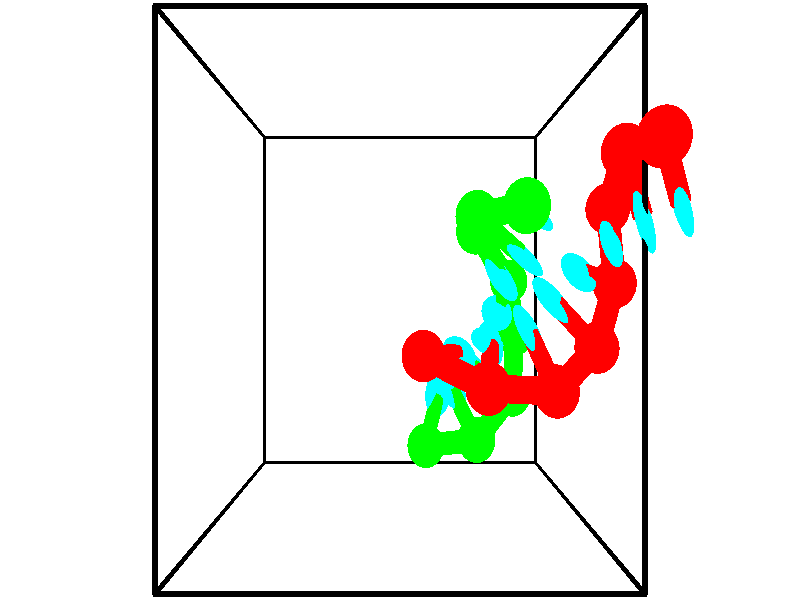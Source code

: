 // switches for output
#declare DRAW_BASES = 1; // possible values are 0, 1; only relevant for DNA ribbons
#declare DRAW_BASES_TYPE = 3; // possible values are 1, 2, 3; only relevant for DNA ribbons
#declare DRAW_FOG = 0; // set to 1 to enable fog

#include "colors.inc"

#include "transforms.inc"
background { rgb <1, 1, 1>}

#default {
   normal{
       ripples 0.25
       frequency 0.20
       turbulence 0.2
       lambda 5
   }
	finish {
		phong 0.1
		phong_size 40.
	}
}

// original window dimensions: 1024x640


// camera settings

camera {
	sky <-0, 1, 0>
	up <-0, 1, 0>
	right 1.6 * <1, 0, 0>
	location <2.5, 2.5, 11.1562>
	look_at <2.5, 2.5, 2.5>
	direction <0, 0, -8.6562>
	angle 67.0682
}


# declare cpy_camera_pos = <2.5, 2.5, 11.1562>;
# if (DRAW_FOG = 1)
fog {
	fog_type 2
	up vnormalize(cpy_camera_pos)
	color rgbt<1,1,1,0.3>
	distance 1e-5
	fog_alt 3e-3
	fog_offset 4
}
# end


// LIGHTS

# declare lum = 6;
global_settings {
	ambient_light rgb lum * <0.05, 0.05, 0.05>
	max_trace_level 15
}# declare cpy_direct_light_amount = 0.25;
light_source
{	1000 * <-1, -1, 1>,
	rgb lum * cpy_direct_light_amount
	parallel
}

light_source
{	1000 * <1, 1, -1>,
	rgb lum * cpy_direct_light_amount
	parallel
}

// strand 0

// nucleotide -1

// particle -1
sphere {
	<5.033803, 3.805883, 5.361269> 0.250000
	pigment { color rgbt <1,0,0,0> }
	no_shadow
}
cylinder {
	<5.223301, 3.510592, 5.169191>,  <5.337000, 3.333417, 5.053945>, 0.100000
	pigment { color rgbt <1,0,0,0> }
	no_shadow
}
cylinder {
	<5.223301, 3.510592, 5.169191>,  <5.033803, 3.805883, 5.361269>, 0.100000
	pigment { color rgbt <1,0,0,0> }
	no_shadow
}

// particle -1
sphere {
	<5.223301, 3.510592, 5.169191> 0.100000
	pigment { color rgbt <1,0,0,0> }
	no_shadow
}
sphere {
	0, 1
	scale<0.080000,0.200000,0.300000>
	matrix <-0.872763, -0.320696, -0.368021,
		0.117687, 0.593442, -0.796226,
		0.473745, -0.738228, -0.480192,
		5.365425, 3.289123, 5.025134>
	pigment { color rgbt <0,1,1,0> }
	no_shadow
}
cylinder {
	<4.928009, 3.835247, 4.649916>,  <5.033803, 3.805883, 5.361269>, 0.130000
	pigment { color rgbt <1,0,0,0> }
	no_shadow
}

// nucleotide -1

// particle -1
sphere {
	<4.928009, 3.835247, 4.649916> 0.250000
	pigment { color rgbt <1,0,0,0> }
	no_shadow
}
cylinder {
	<4.993069, 3.461935, 4.778000>,  <5.032104, 3.237948, 4.854850>, 0.100000
	pigment { color rgbt <1,0,0,0> }
	no_shadow
}
cylinder {
	<4.993069, 3.461935, 4.778000>,  <4.928009, 3.835247, 4.649916>, 0.100000
	pigment { color rgbt <1,0,0,0> }
	no_shadow
}

// particle -1
sphere {
	<4.993069, 3.461935, 4.778000> 0.100000
	pigment { color rgbt <1,0,0,0> }
	no_shadow
}
sphere {
	0, 1
	scale<0.080000,0.200000,0.300000>
	matrix <-0.851119, -0.296882, -0.432963,
		0.499140, -0.202116, -0.842620,
		0.162650, -0.933279, 0.320210,
		5.041864, 3.181951, 4.874063>
	pigment { color rgbt <0,1,1,0> }
	no_shadow
}
cylinder {
	<4.952554, 3.398569, 4.024063>,  <4.928009, 3.835247, 4.649916>, 0.130000
	pigment { color rgbt <1,0,0,0> }
	no_shadow
}

// nucleotide -1

// particle -1
sphere {
	<4.952554, 3.398569, 4.024063> 0.250000
	pigment { color rgbt <1,0,0,0> }
	no_shadow
}
cylinder {
	<4.864841, 3.176817, 4.345205>,  <4.812214, 3.043766, 4.537891>, 0.100000
	pigment { color rgbt <1,0,0,0> }
	no_shadow
}
cylinder {
	<4.864841, 3.176817, 4.345205>,  <4.952554, 3.398569, 4.024063>, 0.100000
	pigment { color rgbt <1,0,0,0> }
	no_shadow
}

// particle -1
sphere {
	<4.864841, 3.176817, 4.345205> 0.100000
	pigment { color rgbt <1,0,0,0> }
	no_shadow
}
sphere {
	0, 1
	scale<0.080000,0.200000,0.300000>
	matrix <-0.745753, -0.435353, -0.504302,
		0.629101, -0.709316, -0.317966,
		-0.219282, -0.554381, 0.802855,
		4.799057, 3.010503, 4.586062>
	pigment { color rgbt <0,1,1,0> }
	no_shadow
}
cylinder {
	<5.068059, 2.664881, 3.926073>,  <4.952554, 3.398569, 4.024063>, 0.130000
	pigment { color rgbt <1,0,0,0> }
	no_shadow
}

// nucleotide -1

// particle -1
sphere {
	<5.068059, 2.664881, 3.926073> 0.250000
	pigment { color rgbt <1,0,0,0> }
	no_shadow
}
cylinder {
	<4.754795, 2.718504, 4.168951>,  <4.566836, 2.750678, 4.314678>, 0.100000
	pigment { color rgbt <1,0,0,0> }
	no_shadow
}
cylinder {
	<4.754795, 2.718504, 4.168951>,  <5.068059, 2.664881, 3.926073>, 0.100000
	pigment { color rgbt <1,0,0,0> }
	no_shadow
}

// particle -1
sphere {
	<4.754795, 2.718504, 4.168951> 0.100000
	pigment { color rgbt <1,0,0,0> }
	no_shadow
}
sphere {
	0, 1
	scale<0.080000,0.200000,0.300000>
	matrix <-0.592983, -0.454922, -0.664392,
		0.187161, -0.880383, 0.435771,
		-0.783161, 0.134057, 0.607196,
		4.519847, 2.758721, 4.351110>
	pigment { color rgbt <0,1,1,0> }
	no_shadow
}
cylinder {
	<4.791724, 2.034611, 4.124385>,  <5.068059, 2.664881, 3.926073>, 0.130000
	pigment { color rgbt <1,0,0,0> }
	no_shadow
}

// nucleotide -1

// particle -1
sphere {
	<4.791724, 2.034611, 4.124385> 0.250000
	pigment { color rgbt <1,0,0,0> }
	no_shadow
}
cylinder {
	<4.492504, 2.299734, 4.137707>,  <4.312972, 2.458808, 4.145700>, 0.100000
	pigment { color rgbt <1,0,0,0> }
	no_shadow
}
cylinder {
	<4.492504, 2.299734, 4.137707>,  <4.791724, 2.034611, 4.124385>, 0.100000
	pigment { color rgbt <1,0,0,0> }
	no_shadow
}

// particle -1
sphere {
	<4.492504, 2.299734, 4.137707> 0.100000
	pigment { color rgbt <1,0,0,0> }
	no_shadow
}
sphere {
	0, 1
	scale<0.080000,0.200000,0.300000>
	matrix <-0.556258, -0.598848, -0.576157,
		-0.361937, -0.449520, 0.816660,
		-0.748050, 0.662807, 0.033304,
		4.268089, 2.498576, 4.147698>
	pigment { color rgbt <0,1,1,0> }
	no_shadow
}
cylinder {
	<4.247197, 1.649652, 4.418442>,  <4.791724, 2.034611, 4.124385>, 0.130000
	pigment { color rgbt <1,0,0,0> }
	no_shadow
}

// nucleotide -1

// particle -1
sphere {
	<4.247197, 1.649652, 4.418442> 0.250000
	pigment { color rgbt <1,0,0,0> }
	no_shadow
}
cylinder {
	<4.110405, 1.967272, 4.217430>,  <4.028330, 2.157843, 4.096823>, 0.100000
	pigment { color rgbt <1,0,0,0> }
	no_shadow
}
cylinder {
	<4.110405, 1.967272, 4.217430>,  <4.247197, 1.649652, 4.418442>, 0.100000
	pigment { color rgbt <1,0,0,0> }
	no_shadow
}

// particle -1
sphere {
	<4.110405, 1.967272, 4.217430> 0.100000
	pigment { color rgbt <1,0,0,0> }
	no_shadow
}
sphere {
	0, 1
	scale<0.080000,0.200000,0.300000>
	matrix <-0.646914, -0.586811, -0.486985,
		-0.681581, 0.158556, 0.714358,
		-0.341979, 0.794048, -0.502532,
		4.007811, 2.205486, 4.066671>
	pigment { color rgbt <0,1,1,0> }
	no_shadow
}
cylinder {
	<3.472280, 1.688228, 4.501016>,  <4.247197, 1.649652, 4.418442>, 0.130000
	pigment { color rgbt <1,0,0,0> }
	no_shadow
}

// nucleotide -1

// particle -1
sphere {
	<3.472280, 1.688228, 4.501016> 0.250000
	pigment { color rgbt <1,0,0,0> }
	no_shadow
}
cylinder {
	<3.538651, 1.907299, 4.172987>,  <3.578473, 2.038741, 3.976170>, 0.100000
	pigment { color rgbt <1,0,0,0> }
	no_shadow
}
cylinder {
	<3.538651, 1.907299, 4.172987>,  <3.472280, 1.688228, 4.501016>, 0.100000
	pigment { color rgbt <1,0,0,0> }
	no_shadow
}

// particle -1
sphere {
	<3.538651, 1.907299, 4.172987> 0.100000
	pigment { color rgbt <1,0,0,0> }
	no_shadow
}
sphere {
	0, 1
	scale<0.080000,0.200000,0.300000>
	matrix <-0.686457, -0.532891, -0.494776,
		-0.707987, 0.645041, 0.287536,
		0.165925, 0.547676, -0.820073,
		3.588428, 2.071602, 3.926965>
	pigment { color rgbt <0,1,1,0> }
	no_shadow
}
cylinder {
	<2.768186, 1.965490, 4.239589>,  <3.472280, 1.688228, 4.501016>, 0.130000
	pigment { color rgbt <1,0,0,0> }
	no_shadow
}

// nucleotide -1

// particle -1
sphere {
	<2.768186, 1.965490, 4.239589> 0.250000
	pigment { color rgbt <1,0,0,0> }
	no_shadow
}
cylinder {
	<3.033916, 1.955725, 3.940771>,  <3.193355, 1.949866, 3.761480>, 0.100000
	pigment { color rgbt <1,0,0,0> }
	no_shadow
}
cylinder {
	<3.033916, 1.955725, 3.940771>,  <2.768186, 1.965490, 4.239589>, 0.100000
	pigment { color rgbt <1,0,0,0> }
	no_shadow
}

// particle -1
sphere {
	<3.033916, 1.955725, 3.940771> 0.100000
	pigment { color rgbt <1,0,0,0> }
	no_shadow
}
sphere {
	0, 1
	scale<0.080000,0.200000,0.300000>
	matrix <-0.648102, -0.516696, -0.559454,
		-0.372337, 0.855821, -0.359076,
		0.664326, -0.024413, -0.747045,
		3.233214, 1.948401, 3.716658>
	pigment { color rgbt <0,1,1,0> }
	no_shadow
}
// strand 1

// nucleotide -1

// particle -1
sphere {
	<2.851921, 0.837705, 2.889249> 0.250000
	pigment { color rgbt <0,1,0,0> }
	no_shadow
}
cylinder {
	<2.962898, 1.148767, 2.663585>,  <3.029485, 1.335404, 2.528186>, 0.100000
	pigment { color rgbt <0,1,0,0> }
	no_shadow
}
cylinder {
	<2.962898, 1.148767, 2.663585>,  <2.851921, 0.837705, 2.889249>, 0.100000
	pigment { color rgbt <0,1,0,0> }
	no_shadow
}

// particle -1
sphere {
	<2.962898, 1.148767, 2.663585> 0.100000
	pigment { color rgbt <0,1,0,0> }
	no_shadow
}
sphere {
	0, 1
	scale<0.080000,0.200000,0.300000>
	matrix <0.484823, 0.393635, 0.781023,
		0.829440, -0.490209, -0.267813,
		0.277444, 0.777655, -0.564161,
		3.046131, 1.382063, 2.494336>
	pigment { color rgbt <0,1,1,0> }
	no_shadow
}
cylinder {
	<3.515149, 0.947831, 3.120138>,  <2.851921, 0.837705, 2.889249>, 0.130000
	pigment { color rgbt <0,1,0,0> }
	no_shadow
}

// nucleotide -1

// particle -1
sphere {
	<3.515149, 0.947831, 3.120138> 0.250000
	pigment { color rgbt <0,1,0,0> }
	no_shadow
}
cylinder {
	<3.331993, 1.266870, 2.963079>,  <3.222099, 1.458294, 2.868844>, 0.100000
	pigment { color rgbt <0,1,0,0> }
	no_shadow
}
cylinder {
	<3.331993, 1.266870, 2.963079>,  <3.515149, 0.947831, 3.120138>, 0.100000
	pigment { color rgbt <0,1,0,0> }
	no_shadow
}

// particle -1
sphere {
	<3.331993, 1.266870, 2.963079> 0.100000
	pigment { color rgbt <0,1,0,0> }
	no_shadow
}
sphere {
	0, 1
	scale<0.080000,0.200000,0.300000>
	matrix <0.364099, 0.571177, 0.735655,
		0.811029, 0.193888, -0.551942,
		-0.457891, 0.797599, -0.392647,
		3.194626, 1.506150, 2.845285>
	pigment { color rgbt <0,1,1,0> }
	no_shadow
}
cylinder {
	<4.018562, 1.430466, 2.945541>,  <3.515149, 0.947831, 3.120138>, 0.130000
	pigment { color rgbt <0,1,0,0> }
	no_shadow
}

// nucleotide -1

// particle -1
sphere {
	<4.018562, 1.430466, 2.945541> 0.250000
	pigment { color rgbt <0,1,0,0> }
	no_shadow
}
cylinder {
	<3.675629, 1.628589, 3.001614>,  <3.469868, 1.747462, 3.035257>, 0.100000
	pigment { color rgbt <0,1,0,0> }
	no_shadow
}
cylinder {
	<3.675629, 1.628589, 3.001614>,  <4.018562, 1.430466, 2.945541>, 0.100000
	pigment { color rgbt <0,1,0,0> }
	no_shadow
}

// particle -1
sphere {
	<3.675629, 1.628589, 3.001614> 0.100000
	pigment { color rgbt <0,1,0,0> }
	no_shadow
}
sphere {
	0, 1
	scale<0.080000,0.200000,0.300000>
	matrix <0.463907, 0.625415, 0.627413,
		0.223090, 0.602933, -0.765965,
		-0.857334, 0.495306, 0.140181,
		3.418428, 1.777180, 3.043668>
	pigment { color rgbt <0,1,1,0> }
	no_shadow
}
cylinder {
	<4.117694, 2.095188, 2.660816>,  <4.018562, 1.430466, 2.945541>, 0.130000
	pigment { color rgbt <0,1,0,0> }
	no_shadow
}

// nucleotide -1

// particle -1
sphere {
	<4.117694, 2.095188, 2.660816> 0.250000
	pigment { color rgbt <0,1,0,0> }
	no_shadow
}
cylinder {
	<3.853523, 2.068078, 2.959946>,  <3.695021, 2.051812, 3.139424>, 0.100000
	pigment { color rgbt <0,1,0,0> }
	no_shadow
}
cylinder {
	<3.853523, 2.068078, 2.959946>,  <4.117694, 2.095188, 2.660816>, 0.100000
	pigment { color rgbt <0,1,0,0> }
	no_shadow
}

// particle -1
sphere {
	<3.853523, 2.068078, 2.959946> 0.100000
	pigment { color rgbt <0,1,0,0> }
	no_shadow
}
sphere {
	0, 1
	scale<0.080000,0.200000,0.300000>
	matrix <0.473829, 0.734982, 0.485064,
		-0.582513, 0.674691, -0.453289,
		-0.660428, -0.067774, 0.747825,
		3.655395, 2.047746, 3.184293>
	pigment { color rgbt <0,1,1,0> }
	no_shadow
}
cylinder {
	<3.983437, 2.710543, 2.908705>,  <4.117694, 2.095188, 2.660816>, 0.130000
	pigment { color rgbt <0,1,0,0> }
	no_shadow
}

// nucleotide -1

// particle -1
sphere {
	<3.983437, 2.710543, 2.908705> 0.250000
	pigment { color rgbt <0,1,0,0> }
	no_shadow
}
cylinder {
	<3.841072, 2.514056, 3.226707>,  <3.755653, 2.396164, 3.417508>, 0.100000
	pigment { color rgbt <0,1,0,0> }
	no_shadow
}
cylinder {
	<3.841072, 2.514056, 3.226707>,  <3.983437, 2.710543, 2.908705>, 0.100000
	pigment { color rgbt <0,1,0,0> }
	no_shadow
}

// particle -1
sphere {
	<3.841072, 2.514056, 3.226707> 0.100000
	pigment { color rgbt <0,1,0,0> }
	no_shadow
}
sphere {
	0, 1
	scale<0.080000,0.200000,0.300000>
	matrix <0.321469, 0.734438, 0.597711,
		-0.877488, 0.468302, -0.103485,
		-0.355912, -0.491217, 0.795005,
		3.734298, 2.366691, 3.465208>
	pigment { color rgbt <0,1,1,0> }
	no_shadow
}
cylinder {
	<3.476179, 3.240147, 3.350496>,  <3.983437, 2.710543, 2.908705>, 0.130000
	pigment { color rgbt <0,1,0,0> }
	no_shadow
}

// nucleotide -1

// particle -1
sphere {
	<3.476179, 3.240147, 3.350496> 0.250000
	pigment { color rgbt <0,1,0,0> }
	no_shadow
}
cylinder {
	<3.629425, 2.942344, 3.569194>,  <3.721373, 2.763662, 3.700413>, 0.100000
	pigment { color rgbt <0,1,0,0> }
	no_shadow
}
cylinder {
	<3.629425, 2.942344, 3.569194>,  <3.476179, 3.240147, 3.350496>, 0.100000
	pigment { color rgbt <0,1,0,0> }
	no_shadow
}

// particle -1
sphere {
	<3.629425, 2.942344, 3.569194> 0.100000
	pigment { color rgbt <0,1,0,0> }
	no_shadow
}
sphere {
	0, 1
	scale<0.080000,0.200000,0.300000>
	matrix <0.509645, 0.664034, 0.547101,
		-0.770379, 0.069043, 0.633837,
		0.383116, -0.744507, 0.546746,
		3.744360, 2.718992, 3.733217>
	pigment { color rgbt <0,1,1,0> }
	no_shadow
}
cylinder {
	<3.394510, 3.311868, 4.158131>,  <3.476179, 3.240147, 3.350496>, 0.130000
	pigment { color rgbt <0,1,0,0> }
	no_shadow
}

// nucleotide -1

// particle -1
sphere {
	<3.394510, 3.311868, 4.158131> 0.250000
	pigment { color rgbt <0,1,0,0> }
	no_shadow
}
cylinder {
	<3.717346, 3.093043, 4.069292>,  <3.911048, 2.961749, 4.015989>, 0.100000
	pigment { color rgbt <0,1,0,0> }
	no_shadow
}
cylinder {
	<3.717346, 3.093043, 4.069292>,  <3.394510, 3.311868, 4.158131>, 0.100000
	pigment { color rgbt <0,1,0,0> }
	no_shadow
}

// particle -1
sphere {
	<3.717346, 3.093043, 4.069292> 0.100000
	pigment { color rgbt <0,1,0,0> }
	no_shadow
}
sphere {
	0, 1
	scale<0.080000,0.200000,0.300000>
	matrix <0.588197, 0.712339, 0.382880,
		-0.051252, -0.439656, 0.896703,
		0.807092, -0.547062, -0.222096,
		3.959474, 2.928925, 4.002663>
	pigment { color rgbt <0,1,1,0> }
	no_shadow
}
cylinder {
	<3.847627, 3.334246, 4.741609>,  <3.394510, 3.311868, 4.158131>, 0.130000
	pigment { color rgbt <0,1,0,0> }
	no_shadow
}

// nucleotide -1

// particle -1
sphere {
	<3.847627, 3.334246, 4.741609> 0.250000
	pigment { color rgbt <0,1,0,0> }
	no_shadow
}
cylinder {
	<3.999985, 3.318962, 4.372077>,  <4.091399, 3.309792, 4.150358>, 0.100000
	pigment { color rgbt <0,1,0,0> }
	no_shadow
}
cylinder {
	<3.999985, 3.318962, 4.372077>,  <3.847627, 3.334246, 4.741609>, 0.100000
	pigment { color rgbt <0,1,0,0> }
	no_shadow
}

// particle -1
sphere {
	<3.999985, 3.318962, 4.372077> 0.100000
	pigment { color rgbt <0,1,0,0> }
	no_shadow
}
sphere {
	0, 1
	scale<0.080000,0.200000,0.300000>
	matrix <0.547603, 0.814390, 0.192093,
		0.745018, -0.579058, 0.331120,
		0.380894, -0.038209, -0.923829,
		4.114253, 3.307499, 4.094928>
	pigment { color rgbt <0,1,1,0> }
	no_shadow
}
// box output
cylinder {
	<0.000000, 0.000000, 0.000000>,  <5.000000, 0.000000, 0.000000>, 0.025000
	pigment { color rgbt <0,0,0,0> }
	no_shadow
}
cylinder {
	<0.000000, 0.000000, 0.000000>,  <0.000000, 5.000000, 0.000000>, 0.025000
	pigment { color rgbt <0,0,0,0> }
	no_shadow
}
cylinder {
	<0.000000, 0.000000, 0.000000>,  <0.000000, 0.000000, 5.000000>, 0.025000
	pigment { color rgbt <0,0,0,0> }
	no_shadow
}
cylinder {
	<5.000000, 5.000000, 5.000000>,  <0.000000, 5.000000, 5.000000>, 0.025000
	pigment { color rgbt <0,0,0,0> }
	no_shadow
}
cylinder {
	<5.000000, 5.000000, 5.000000>,  <5.000000, 0.000000, 5.000000>, 0.025000
	pigment { color rgbt <0,0,0,0> }
	no_shadow
}
cylinder {
	<5.000000, 5.000000, 5.000000>,  <5.000000, 5.000000, 0.000000>, 0.025000
	pigment { color rgbt <0,0,0,0> }
	no_shadow
}
cylinder {
	<0.000000, 0.000000, 5.000000>,  <0.000000, 5.000000, 5.000000>, 0.025000
	pigment { color rgbt <0,0,0,0> }
	no_shadow
}
cylinder {
	<0.000000, 0.000000, 5.000000>,  <5.000000, 0.000000, 5.000000>, 0.025000
	pigment { color rgbt <0,0,0,0> }
	no_shadow
}
cylinder {
	<5.000000, 5.000000, 0.000000>,  <0.000000, 5.000000, 0.000000>, 0.025000
	pigment { color rgbt <0,0,0,0> }
	no_shadow
}
cylinder {
	<5.000000, 5.000000, 0.000000>,  <5.000000, 0.000000, 0.000000>, 0.025000
	pigment { color rgbt <0,0,0,0> }
	no_shadow
}
cylinder {
	<5.000000, 0.000000, 5.000000>,  <5.000000, 0.000000, 0.000000>, 0.025000
	pigment { color rgbt <0,0,0,0> }
	no_shadow
}
cylinder {
	<0.000000, 5.000000, 0.000000>,  <0.000000, 5.000000, 5.000000>, 0.025000
	pigment { color rgbt <0,0,0,0> }
	no_shadow
}
// end of box output
